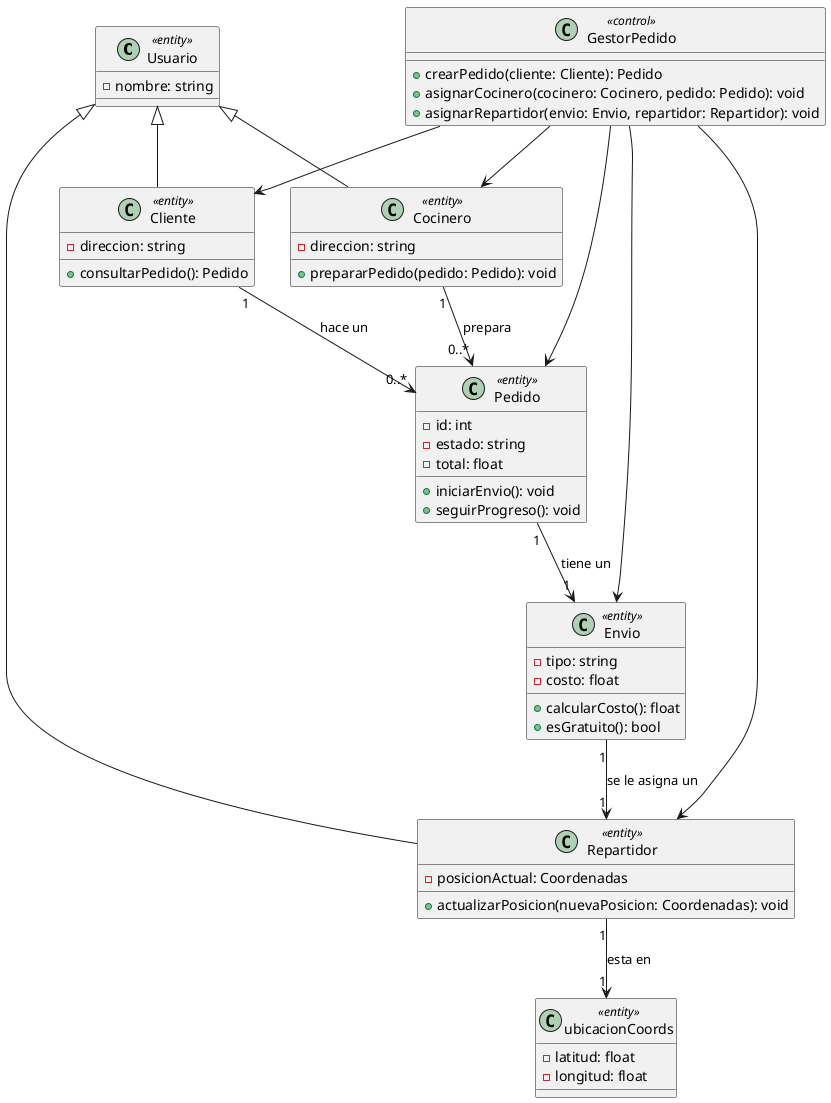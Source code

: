 @startuml

class Usuario <<entity>> {
    -nombre: string
}

class Cliente <<entity>> {
    -direccion: string
    +consultarPedido(): Pedido
}

class Cocinero <<entity>> {
    -direccion: string
    +prepararPedido(pedido: Pedido): void
}

class Repartidor <<entity>> {
    -posicionActual: Coordenadas
    +actualizarPosicion(nuevaPosicion: Coordenadas): void
}

Usuario <|-- Cliente
Usuario <|-- Cocinero
Usuario <|-- Repartidor

class Pedido <<entity>> {
    -id: int
    -estado: string
    -total: float
    +iniciarEnvio(): void
    +seguirProgreso(): void
}

class Envio <<entity>> {
    -tipo: string
    -costo: float
    +calcularCosto(): float
    +esGratuito(): bool
}

class ubicacionCoords <<entity>> {
    -latitud: float
    -longitud: float
}


class GestorPedido <<control>> {
    +crearPedido(cliente: Cliente): Pedido
    +asignarCocinero(cocinero: Cocinero, pedido: Pedido): void
    +asignarRepartidor(envio: Envio, repartidor: Repartidor): void
}


Cliente "1" --> "0..*" Pedido : hace un
Cocinero "1" --> "0..*" Pedido : prepara
Pedido "1" --> "1" Envio : tiene un
Envio "1" --> "1" Repartidor : se le asigna un
Repartidor "1" --> "1" ubicacionCoords : esta en

GestorPedido --> Pedido
GestorPedido --> Cliente
GestorPedido --> Cocinero
GestorPedido --> Envio
GestorPedido --> Repartidor

@enduml
